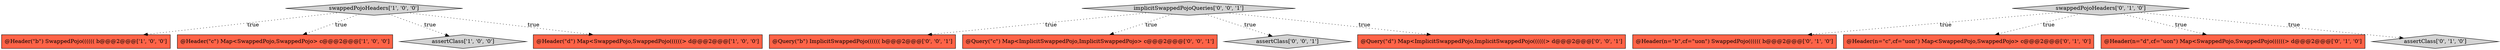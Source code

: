digraph {
0 [style = filled, label = "@Header(\"b\") SwappedPojo(((((( b@@@2@@@['1', '0', '0']", fillcolor = tomato, shape = box image = "AAA0AAABBB1BBB"];
2 [style = filled, label = "swappedPojoHeaders['1', '0', '0']", fillcolor = lightgray, shape = diamond image = "AAA0AAABBB1BBB"];
12 [style = filled, label = "implicitSwappedPojoQueries['0', '0', '1']", fillcolor = lightgray, shape = diamond image = "AAA0AAABBB3BBB"];
6 [style = filled, label = "@Header(n=\"b\",cf=\"uon\") SwappedPojo(((((( b@@@2@@@['0', '1', '0']", fillcolor = tomato, shape = box image = "AAA0AAABBB2BBB"];
4 [style = filled, label = "@Header(\"c\") Map<SwappedPojo,SwappedPojo> c@@@2@@@['1', '0', '0']", fillcolor = tomato, shape = box image = "AAA0AAABBB1BBB"];
10 [style = filled, label = "@Query(\"b\") ImplicitSwappedPojo(((((( b@@@2@@@['0', '0', '1']", fillcolor = tomato, shape = box image = "AAA0AAABBB3BBB"];
13 [style = filled, label = "@Query(\"c\") Map<ImplicitSwappedPojo,ImplicitSwappedPojo> c@@@2@@@['0', '0', '1']", fillcolor = tomato, shape = box image = "AAA0AAABBB3BBB"];
14 [style = filled, label = "assertClass['0', '0', '1']", fillcolor = lightgray, shape = diamond image = "AAA0AAABBB3BBB"];
5 [style = filled, label = "@Header(n=\"c\",cf=\"uon\") Map<SwappedPojo,SwappedPojo> c@@@2@@@['0', '1', '0']", fillcolor = tomato, shape = box image = "AAA0AAABBB2BBB"];
8 [style = filled, label = "swappedPojoHeaders['0', '1', '0']", fillcolor = lightgray, shape = diamond image = "AAA0AAABBB2BBB"];
7 [style = filled, label = "@Header(n=\"d\",cf=\"uon\") Map<SwappedPojo,SwappedPojo((((((> d@@@2@@@['0', '1', '0']", fillcolor = tomato, shape = box image = "AAA0AAABBB2BBB"];
9 [style = filled, label = "assertClass['0', '1', '0']", fillcolor = lightgray, shape = diamond image = "AAA0AAABBB2BBB"];
11 [style = filled, label = "@Query(\"d\") Map<ImplicitSwappedPojo,ImplicitSwappedPojo((((((> d@@@2@@@['0', '0', '1']", fillcolor = tomato, shape = box image = "AAA0AAABBB3BBB"];
3 [style = filled, label = "assertClass['1', '0', '0']", fillcolor = lightgray, shape = diamond image = "AAA0AAABBB1BBB"];
1 [style = filled, label = "@Header(\"d\") Map<SwappedPojo,SwappedPojo((((((> d@@@2@@@['1', '0', '0']", fillcolor = tomato, shape = box image = "AAA0AAABBB1BBB"];
2->3 [style = dotted, label="true"];
8->7 [style = dotted, label="true"];
12->14 [style = dotted, label="true"];
12->13 [style = dotted, label="true"];
2->0 [style = dotted, label="true"];
8->9 [style = dotted, label="true"];
8->6 [style = dotted, label="true"];
12->10 [style = dotted, label="true"];
8->5 [style = dotted, label="true"];
2->1 [style = dotted, label="true"];
2->4 [style = dotted, label="true"];
12->11 [style = dotted, label="true"];
}

